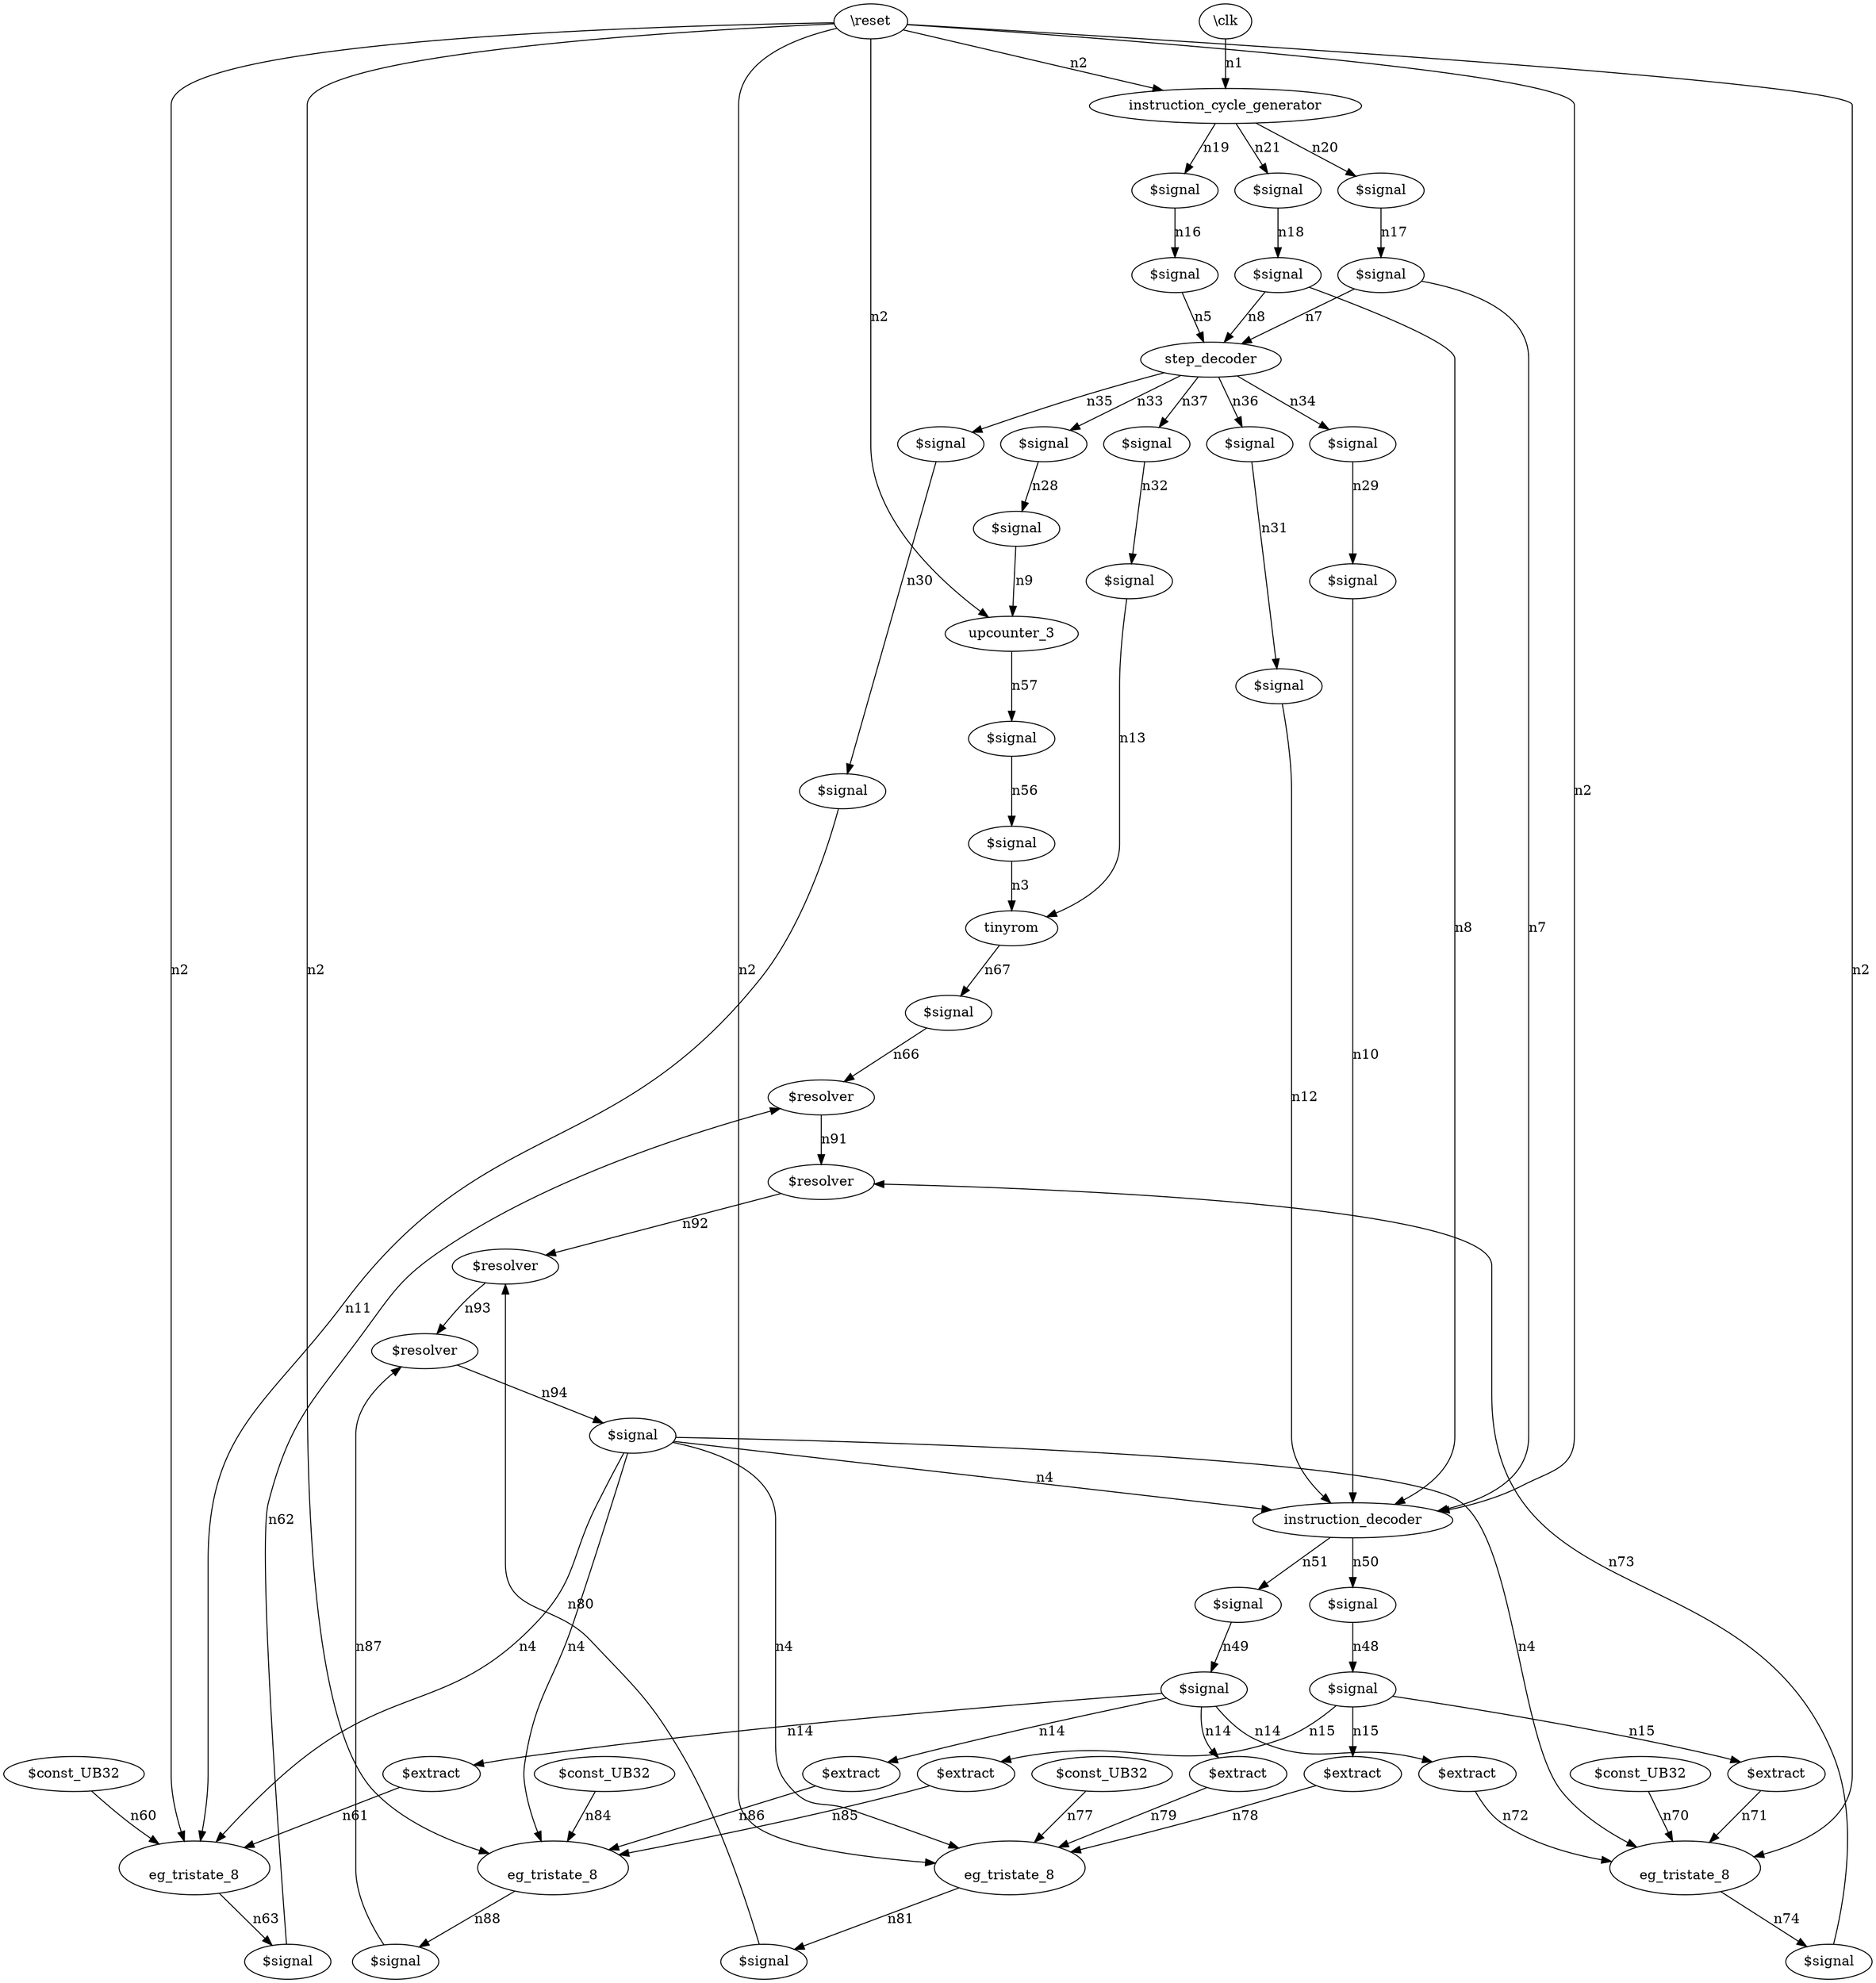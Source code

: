 digraph m101 {
  p0 [label="\\clk"];
  p0 -> i19 [label="n1"];

  p1 [label="\\reset"];
  p1 -> i81 [label="n2"];
  p1 -> i74 [label="n2"];
  p1 -> i67 [label="n2"];
  p1 -> i56 [label="n2"];
  p1 -> i50 [label="n2"];
  p1 -> i44 [label="n2"];
  p1 -> i19 [label="n2"];

  i3 [label="$signal"];
  i3 -> i60 [label="n3"];

  i4 [label="$signal"];
  i4 -> i81 [label="n4"];
  i4 -> i74 [label="n4"];
  i4 -> i67 [label="n4"];
  i4 -> i56 [label="n4"];
  i4 -> i44 [label="n4"];

  i5 [label="$signal"];
  i5 -> i31 [label="n5"];

  i7 [label="$signal"];
  i7 -> i44 [label="n7"];
  i7 -> i31 [label="n7"];

  i8 [label="$signal"];
  i8 -> i44 [label="n8"];
  i8 -> i31 [label="n8"];

  i9 [label="$signal"];
  i9 -> i50 [label="n9"];

  i10 [label="$signal"];
  i10 -> i44 [label="n10"];

  i11 [label="$signal"];
  i11 -> i56 [label="n11"];

  i12 [label="$signal"];
  i12 -> i44 [label="n12"];

  i13 [label="$signal"];
  i13 -> i60 [label="n13"];

  i14 [label="$signal"];
  i14 -> i79 [label="n14"];
  i14 -> i72 [label="n14"];
  i14 -> i65 [label="n14"];
  i14 -> i54 [label="n14"];

  i15 [label="$signal"];
  i15 -> i78 [label="n15"];
  i15 -> i71 [label="n15"];
  i15 -> i64 [label="n15"];

  i16 [label="$signal"];
  i16 -> i5 [label="n16"];

  i17 [label="$signal"];
  i17 -> i7 [label="n17"];

  i18 [label="$signal"];
  i18 -> i8 [label="n18"];

  i19 [label="\instruction_cycle_generator"];
  i19 -> i16 [label="n19"];
  i19 -> i17 [label="n20"];
  i19 -> i18 [label="n21"];

  i26 [label="$signal"];
  i26 -> i9 [label="n28"];

  i27 [label="$signal"];
  i27 -> i10 [label="n29"];

  i28 [label="$signal"];
  i28 -> i11 [label="n30"];

  i29 [label="$signal"];
  i29 -> i12 [label="n31"];

  i30 [label="$signal"];
  i30 -> i13 [label="n32"];

  i31 [label="\step_decoder"];
  i31 -> i26 [label="n33"];
  i31 -> i27 [label="n34"];
  i31 -> i28 [label="n35"];
  i31 -> i29 [label="n36"];
  i31 -> i30 [label="n37"];

  i42 [label="$signal"];
  i42 -> i15 [label="n48"];

  i43 [label="$signal"];
  i43 -> i14 [label="n49"];

  i44 [label="\instruction_decoder"];
  i44 -> i42 [label="n50"];
  i44 -> i43 [label="n51"];

  i49 [label="$signal"];
  i49 -> i3 [label="n56"];

  i50 [label="\upcounter_3"];
  i50 -> i49 [label="n57"];

  i53 [label="$const_UB32"];
  i53 -> i56 [label="n60"];

  i54 [label="$extract"];
  i54 -> i56 [label="n61"];

  i55 [label="$signal"];
  i55 -> i84 [label="n62"];

  i56 [label="\reg_tristate_8"];
  i56 -> i55 [label="n63"];

  i59 [label="$signal"];
  i59 -> i84 [label="n66"];

  i60 [label="\tinyrom"];
  i60 -> i59 [label="n67"];

  i63 [label="$const_UB32"];
  i63 -> i67 [label="n70"];

  i64 [label="$extract"];
  i64 -> i67 [label="n71"];

  i65 [label="$extract"];
  i65 -> i67 [label="n72"];

  i66 [label="$signal"];
  i66 -> i85 [label="n73"];

  i67 [label="\reg_tristate_8"];
  i67 -> i66 [label="n74"];

  i70 [label="$const_UB32"];
  i70 -> i74 [label="n77"];

  i71 [label="$extract"];
  i71 -> i74 [label="n78"];

  i72 [label="$extract"];
  i72 -> i74 [label="n79"];

  i73 [label="$signal"];
  i73 -> i86 [label="n80"];

  i74 [label="\reg_tristate_8"];
  i74 -> i73 [label="n81"];

  i77 [label="$const_UB32"];
  i77 -> i81 [label="n84"];

  i78 [label="$extract"];
  i78 -> i81 [label="n85"];

  i79 [label="$extract"];
  i79 -> i81 [label="n86"];

  i80 [label="$signal"];
  i80 -> i87 [label="n87"];

  i81 [label="\reg_tristate_8"];
  i81 -> i80 [label="n88"];

  i84 [label="$resolver"];
  i84 -> i85 [label="n91"];

  i85 [label="$resolver"];
  i85 -> i86 [label="n92"];

  i86 [label="$resolver"];
  i86 -> i87 [label="n93"];

  i87 [label="$resolver"];
  i87 -> i4 [label="n94"];

}
